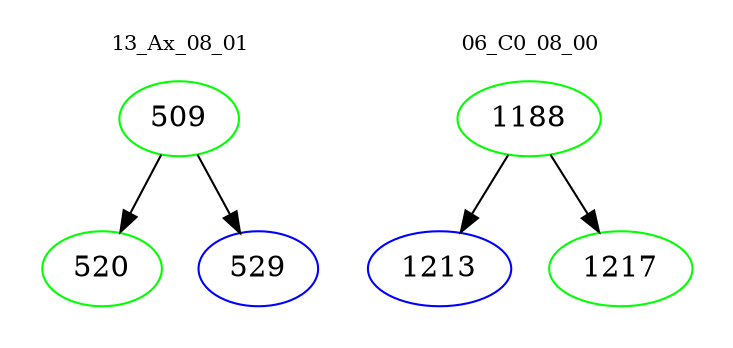 digraph{
subgraph cluster_0 {
color = white
label = "13_Ax_08_01";
fontsize=10;
T0_509 [label="509", color="green"]
T0_509 -> T0_520 [color="black"]
T0_520 [label="520", color="green"]
T0_509 -> T0_529 [color="black"]
T0_529 [label="529", color="blue"]
}
subgraph cluster_1 {
color = white
label = "06_C0_08_00";
fontsize=10;
T1_1188 [label="1188", color="green"]
T1_1188 -> T1_1213 [color="black"]
T1_1213 [label="1213", color="blue"]
T1_1188 -> T1_1217 [color="black"]
T1_1217 [label="1217", color="green"]
}
}
